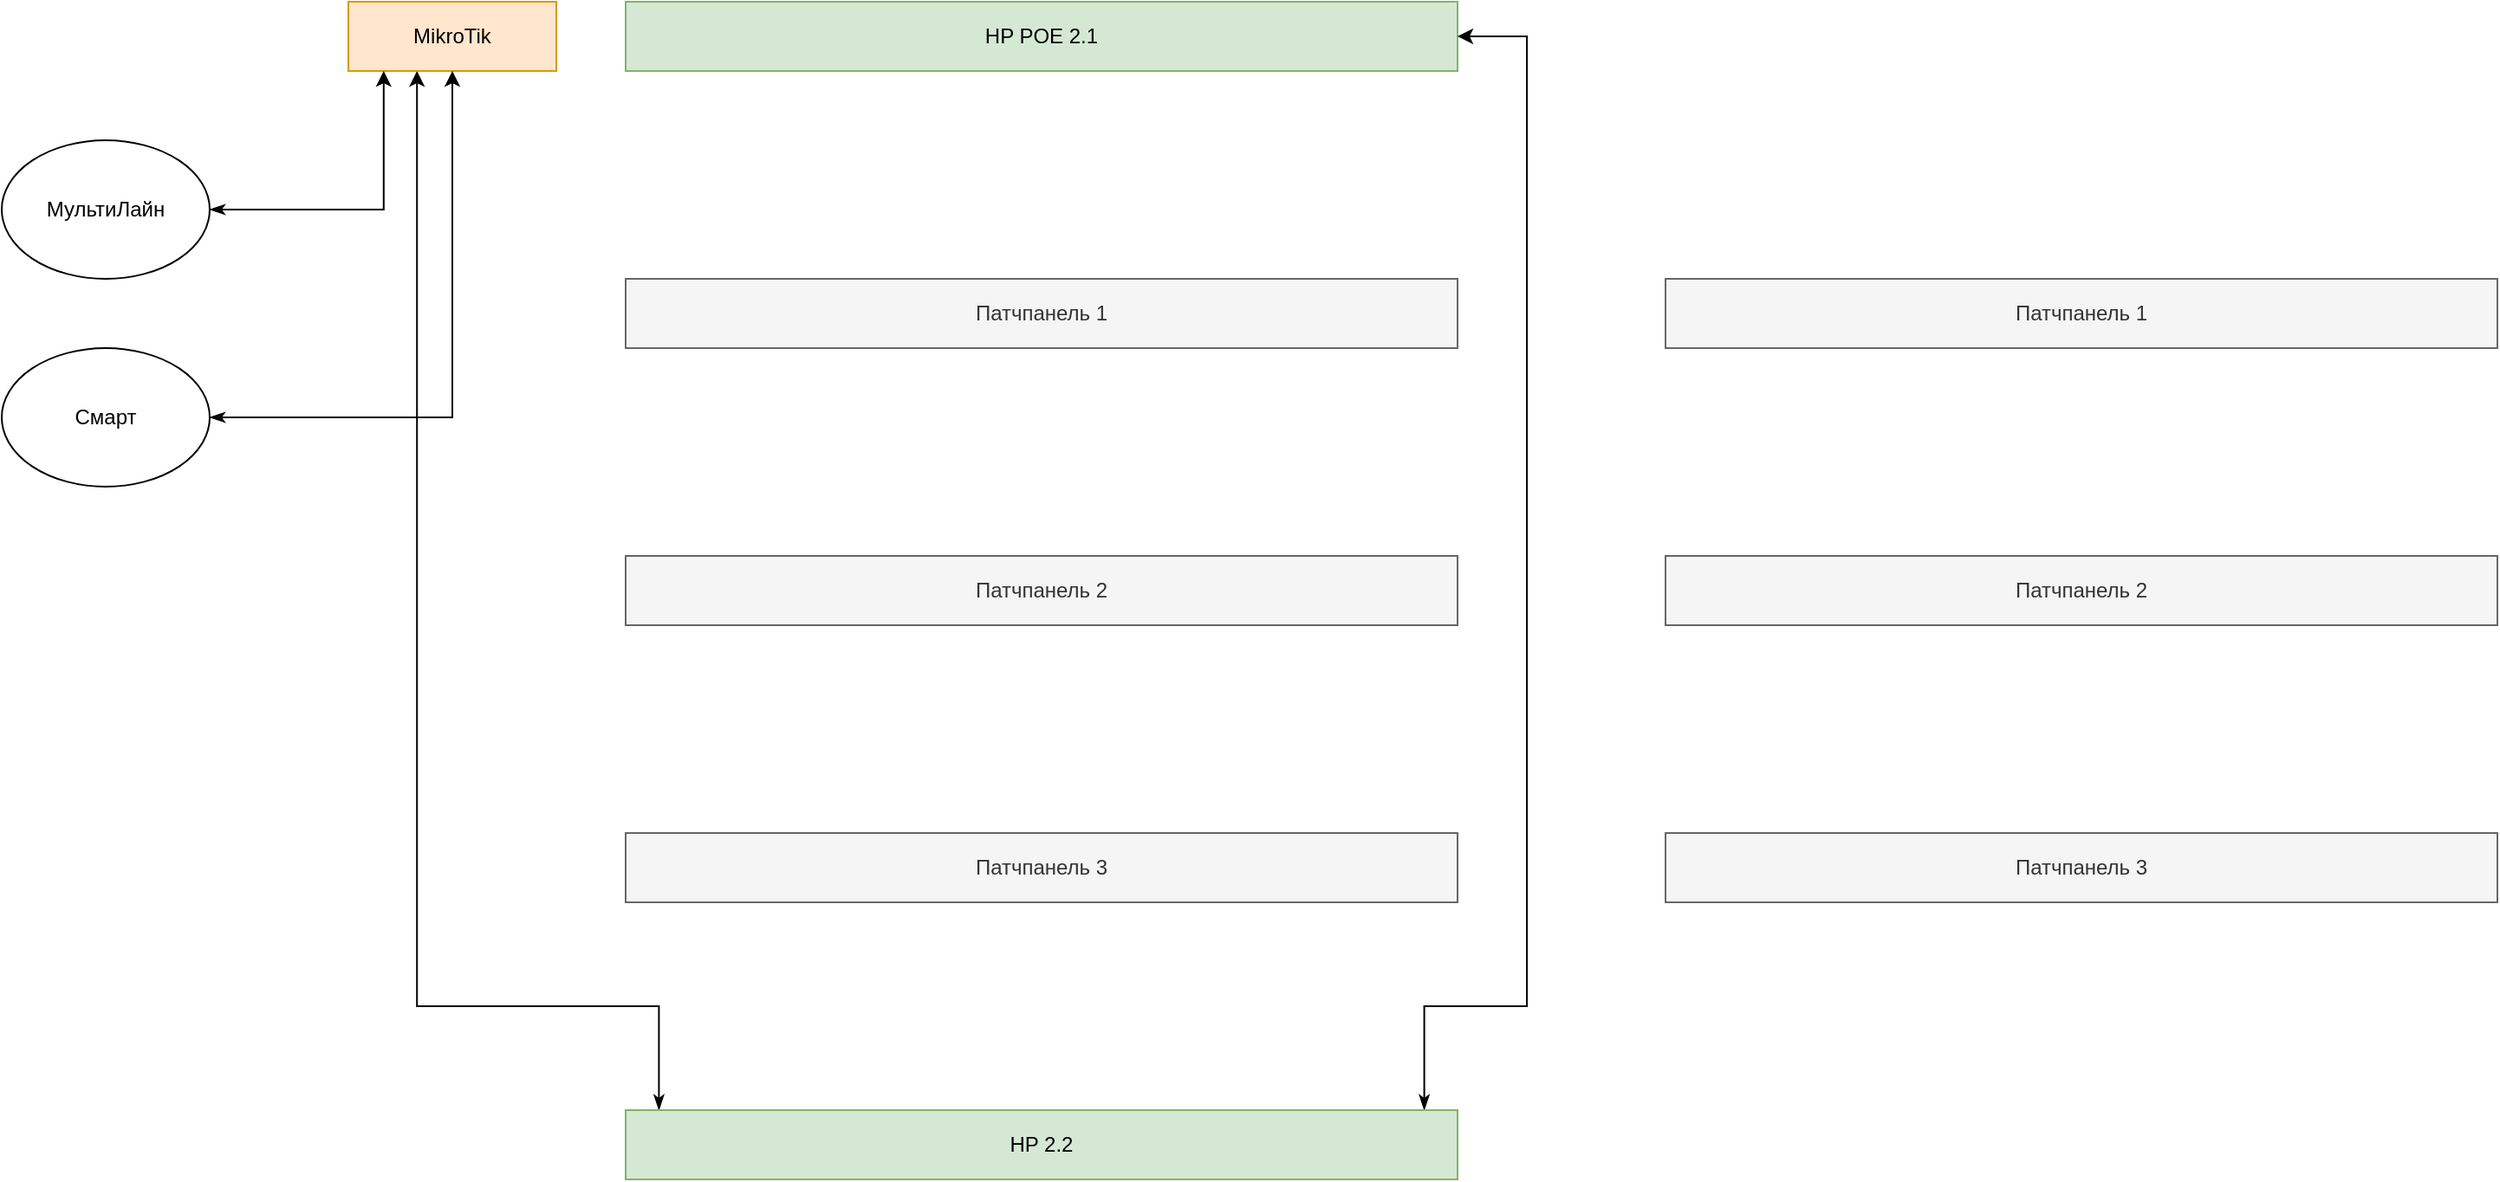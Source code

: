 <mxfile version="20.2.8" type="github">
  <diagram name="Page-1" id="c37626ed-c26b-45fb-9056-f9ebc6bb27b6">
    <mxGraphModel dx="2836" dy="900" grid="1" gridSize="10" guides="1" tooltips="1" connect="1" arrows="1" fold="1" page="1" pageScale="1" pageWidth="1100" pageHeight="850" background="none" math="0" shadow="0">
      <root>
        <mxCell id="0" />
        <mxCell id="1" parent="0" />
        <mxCell id="j8-OFiakiLlbEGH0sNci-2" value="HP POE 2.1" style="rounded=0;whiteSpace=wrap;html=1;points=[[0.08,0,0,0,0],[0.08,1,0,0,0],[0.15,0,0,0,0],[0.15,1,0,0,0],[0.23,0,0,0,0],[0.23,1,0,0,0],[0.31,0,0,0,0],[0.31,1,0,0,0],[0.38,0,0,0,0],[0.38,1,0,0,0],[0.46,0,0,0,0],[0.46,1,0,0,0],[0.54,0,0,0,0],[0.54,1,0,0,0],[0.62,0,0,0,0],[0.62,1,0,0,0],[0.69,0,0,0,0],[0.69,1,0,0,0],[0.77,0,0,0,0],[0.77,1,0,0,0],[0.85,0,0,0,0],[0.85,1,0,0,0],[0.92,0,0,0,0],[0.92,1,0,0,0],[1,0.5,0,0,0]];fillColor=#d5e8d4;strokeColor=#82b366;" vertex="1" parent="1">
          <mxGeometry x="40" y="80" width="480" height="40" as="geometry" />
        </mxCell>
        <mxCell id="j8-OFiakiLlbEGH0sNci-4" value="Патчпанель 1" style="rounded=0;whiteSpace=wrap;html=1;points=[[0.04,0,0,0,0],[0.04,1,0,0,0],[0.08,0,0,0,0],[0.08,1,0,0,0],[0.12,0,0,0,0],[0.12,1,0,0,0],[0.16,0,0,0,0],[0.16,1,0,0,0],[0.2,0,0,0,0],[0.2,1,0,0,0],[0.24,0,0,0,0],[0.24,1,0,0,0],[0.28,0,0,0,0],[0.28,1,0,0,0],[0.32,0,0,0,0],[0.32,1,0,0,0],[0.36,0,0,0,0],[0.36,1,0,0,0],[0.4,0,0,0,0],[0.4,1,0,0,0],[0.44,0,0,0,0],[0.44,1,0,0,0],[0.48,0,0,0,0],[0.48,1,0,0,0],[0.52,0,0,0,0],[0.52,1,0,0,0],[0.56,0,0,0,0],[0.56,1,0,0,0],[0.6,0,0,0,0],[0.6,1,0,0,0],[0.64,0,0,0,0],[0.64,1,0,0,0],[0.68,0,0,0,0],[0.68,1,0,0,0],[0.72,0,0,0,0],[0.72,1,0,0,0],[0.76,0,0,0,0],[0.76,1,0,0,0],[0.8,0,0,0,0],[0.8,1,0,0,0],[0.84,0,0,0,0],[0.84,1,0,0,0],[0.88,0,0,0,0],[0.88,1,0,0,0],[0.92,0,0,0,0],[0.92,1,0,0,0],[0.96,0,0,0,0],[0.96,1,0,0,0]];fillColor=#f5f5f5;fontColor=#333333;strokeColor=#666666;" vertex="1" parent="1">
          <mxGeometry x="40" y="240" width="480" height="40" as="geometry" />
        </mxCell>
        <mxCell id="j8-OFiakiLlbEGH0sNci-6" value="Патчпанель 2" style="rounded=0;whiteSpace=wrap;html=1;points=[[0.04,0,0,0,0],[0.04,1,0,0,0],[0.08,0,0,0,0],[0.08,1,0,0,0],[0.12,0,0,0,0],[0.12,1,0,0,0],[0.16,0,0,0,0],[0.16,1,0,0,0],[0.2,0,0,0,0],[0.2,1,0,0,0],[0.24,0,0,0,0],[0.24,1,0,0,0],[0.28,0,0,0,0],[0.28,1,0,0,0],[0.32,0,0,0,0],[0.32,1,0,0,0],[0.36,0,0,0,0],[0.36,1,0,0,0],[0.4,0,0,0,0],[0.4,1,0,0,0],[0.44,0,0,0,0],[0.44,1,0,0,0],[0.48,0,0,0,0],[0.48,1,0,0,0],[0.52,0,0,0,0],[0.52,1,0,0,0],[0.56,0,0,0,0],[0.56,1,0,0,0],[0.6,0,0,0,0],[0.6,1,0,0,0],[0.64,0,0,0,0],[0.64,1,0,0,0],[0.68,0,0,0,0],[0.68,1,0,0,0],[0.72,0,0,0,0],[0.72,1,0,0,0],[0.76,0,0,0,0],[0.76,1,0,0,0],[0.8,0,0,0,0],[0.8,1,0,0,0],[0.84,0,0,0,0],[0.84,1,0,0,0],[0.88,0,0,0,0],[0.88,1,0,0,0],[0.92,0,0,0,0],[0.92,1,0,0,0],[0.96,0,0,0,0],[0.96,1,0,0,0]];fillColor=#f5f5f5;fontColor=#333333;strokeColor=#666666;" vertex="1" parent="1">
          <mxGeometry x="40" y="400" width="480" height="40" as="geometry" />
        </mxCell>
        <mxCell id="j8-OFiakiLlbEGH0sNci-7" value="Патчпанель 3" style="rounded=0;whiteSpace=wrap;html=1;points=[[0.04,0,0,0,0],[0.04,1,0,0,0],[0.08,0,0,0,0],[0.08,1,0,0,0],[0.12,0,0,0,0],[0.12,1,0,0,0],[0.16,0,0,0,0],[0.16,1,0,0,0],[0.2,0,0,0,0],[0.2,1,0,0,0],[0.24,0,0,0,0],[0.24,1,0,0,0],[0.28,0,0,0,0],[0.28,1,0,0,0],[0.32,0,0,0,0],[0.32,1,0,0,0],[0.36,0,0,0,0],[0.36,1,0,0,0],[0.4,0,0,0,0],[0.4,1,0,0,0],[0.44,0,0,0,0],[0.44,1,0,0,0],[0.48,0,0,0,0],[0.48,1,0,0,0],[0.52,0,0,0,0],[0.52,1,0,0,0],[0.56,0,0,0,0],[0.56,1,0,0,0],[0.6,0,0,0,0],[0.6,1,0,0,0],[0.64,0,0,0,0],[0.64,1,0,0,0],[0.68,0,0,0,0],[0.68,1,0,0,0],[0.72,0,0,0,0],[0.72,1,0,0,0],[0.76,0,0,0,0],[0.76,1,0,0,0],[0.8,0,0,0,0],[0.8,1,0,0,0],[0.84,0,0,0,0],[0.84,1,0,0,0],[0.88,0,0,0,0],[0.88,1,0,0,0],[0.92,0,0,0,0],[0.92,1,0,0,0],[0.96,0,0,0,0],[0.96,1,0,0,0]];fillColor=#f5f5f5;fontColor=#333333;strokeColor=#666666;" vertex="1" parent="1">
          <mxGeometry x="40" y="560" width="480" height="40" as="geometry" />
        </mxCell>
        <mxCell id="j8-OFiakiLlbEGH0sNci-10" style="edgeStyle=orthogonalEdgeStyle;rounded=0;orthogonalLoop=1;jettySize=auto;html=1;exitX=0.04;exitY=0;exitDx=0;exitDy=0;exitPerimeter=0;entryX=0.33;entryY=1;entryDx=0;entryDy=0;entryPerimeter=0;startArrow=classicThin;startFill=1;" edge="1" parent="1" source="j8-OFiakiLlbEGH0sNci-8" target="j8-OFiakiLlbEGH0sNci-9">
          <mxGeometry relative="1" as="geometry">
            <Array as="points">
              <mxPoint x="59" y="660" />
              <mxPoint x="-80" y="660" />
            </Array>
          </mxGeometry>
        </mxCell>
        <mxCell id="j8-OFiakiLlbEGH0sNci-16" style="edgeStyle=orthogonalEdgeStyle;rounded=0;orthogonalLoop=1;jettySize=auto;html=1;exitX=0.96;exitY=0;exitDx=0;exitDy=0;exitPerimeter=0;startArrow=classicThin;startFill=1;entryX=1;entryY=0.5;entryDx=0;entryDy=0;entryPerimeter=0;" edge="1" parent="1" source="j8-OFiakiLlbEGH0sNci-8" target="j8-OFiakiLlbEGH0sNci-2">
          <mxGeometry relative="1" as="geometry">
            <mxPoint x="620" y="300" as="targetPoint" />
            <Array as="points">
              <mxPoint x="501" y="660" />
              <mxPoint x="560" y="660" />
              <mxPoint x="560" y="100" />
            </Array>
          </mxGeometry>
        </mxCell>
        <mxCell id="j8-OFiakiLlbEGH0sNci-8" value="HP 2.2" style="rounded=0;whiteSpace=wrap;html=1;points=[[0.04,0,0,0,0],[0.04,1,0,0,0],[0.08,0,0,0,0],[0.08,1,0,0,0],[0.12,0,0,0,0],[0.12,1,0,0,0],[0.16,0,0,0,0],[0.16,1,0,0,0],[0.2,0,0,0,0],[0.2,1,0,0,0],[0.24,0,0,0,0],[0.24,1,0,0,0],[0.28,0,0,0,0],[0.28,1,0,0,0],[0.32,0,0,0,0],[0.32,1,0,0,0],[0.36,0,0,0,0],[0.36,1,0,0,0],[0.4,0,0,0,0],[0.4,1,0,0,0],[0.44,0,0,0,0],[0.44,1,0,0,0],[0.48,0,0,0,0],[0.48,1,0,0,0],[0.52,0,0,0,0],[0.52,1,0,0,0],[0.56,0,0,0,0],[0.56,1,0,0,0],[0.6,0,0,0,0],[0.6,1,0,0,0],[0.64,0,0,0,0],[0.64,1,0,0,0],[0.68,0,0,0,0],[0.68,1,0,0,0],[0.72,0,0,0,0],[0.72,1,0,0,0],[0.76,0,0,0,0],[0.76,1,0,0,0],[0.8,0,0,0,0],[0.8,1,0,0,0],[0.84,0,0,0,0],[0.84,1,0,0,0],[0.88,0,0,0,0],[0.88,1,0,0,0],[0.92,0,0,0,0],[0.92,1,0,0,0],[0.96,0,0,0,0],[0.96,1,0,0,0]];fillColor=#d5e8d4;strokeColor=#82b366;" vertex="1" parent="1">
          <mxGeometry x="40" y="720" width="480" height="40" as="geometry" />
        </mxCell>
        <mxCell id="j8-OFiakiLlbEGH0sNci-9" value="MikroTik" style="rounded=0;whiteSpace=wrap;html=1;points=[[0.17,1,0,0,0],[0.33,1,0,0,0],[0.5,1,0,0,0],[0.67,1,0,0,0],[0.83,1,0,0,0]];fillColor=#ffe6cc;strokeColor=#d79b00;" vertex="1" parent="1">
          <mxGeometry x="-120" y="80" width="120" height="40" as="geometry" />
        </mxCell>
        <mxCell id="j8-OFiakiLlbEGH0sNci-14" style="edgeStyle=orthogonalEdgeStyle;rounded=0;orthogonalLoop=1;jettySize=auto;html=1;exitX=1;exitY=0.5;exitDx=0;exitDy=0;entryX=0.17;entryY=1;entryDx=0;entryDy=0;entryPerimeter=0;startArrow=classicThin;startFill=1;" edge="1" parent="1" source="j8-OFiakiLlbEGH0sNci-12" target="j8-OFiakiLlbEGH0sNci-9">
          <mxGeometry relative="1" as="geometry" />
        </mxCell>
        <mxCell id="j8-OFiakiLlbEGH0sNci-12" value="МультиЛайн" style="ellipse;whiteSpace=wrap;html=1;" vertex="1" parent="1">
          <mxGeometry x="-320" y="160" width="120" height="80" as="geometry" />
        </mxCell>
        <mxCell id="j8-OFiakiLlbEGH0sNci-15" style="edgeStyle=orthogonalEdgeStyle;rounded=0;orthogonalLoop=1;jettySize=auto;html=1;exitX=1;exitY=0.5;exitDx=0;exitDy=0;entryX=0.5;entryY=1;entryDx=0;entryDy=0;entryPerimeter=0;startArrow=classicThin;startFill=1;" edge="1" parent="1" source="j8-OFiakiLlbEGH0sNci-13" target="j8-OFiakiLlbEGH0sNci-9">
          <mxGeometry relative="1" as="geometry" />
        </mxCell>
        <mxCell id="j8-OFiakiLlbEGH0sNci-13" value="Смарт" style="ellipse;whiteSpace=wrap;html=1;" vertex="1" parent="1">
          <mxGeometry x="-320" y="280" width="120" height="80" as="geometry" />
        </mxCell>
        <mxCell id="j8-OFiakiLlbEGH0sNci-17" value="Патчпанель 1" style="rounded=0;whiteSpace=wrap;html=1;points=[[0.04,0,0,0,0],[0.04,1,0,0,0],[0.08,0,0,0,0],[0.08,1,0,0,0],[0.12,0,0,0,0],[0.12,1,0,0,0],[0.16,0,0,0,0],[0.16,1,0,0,0],[0.2,0,0,0,0],[0.2,1,0,0,0],[0.24,0,0,0,0],[0.24,1,0,0,0],[0.28,0,0,0,0],[0.28,1,0,0,0],[0.32,0,0,0,0],[0.32,1,0,0,0],[0.36,0,0,0,0],[0.36,1,0,0,0],[0.4,0,0,0,0],[0.4,1,0,0,0],[0.44,0,0,0,0],[0.44,1,0,0,0],[0.48,0,0,0,0],[0.48,1,0,0,0],[0.52,0,0,0,0],[0.52,1,0,0,0],[0.56,0,0,0,0],[0.56,1,0,0,0],[0.6,0,0,0,0],[0.6,1,0,0,0],[0.64,0,0,0,0],[0.64,1,0,0,0],[0.68,0,0,0,0],[0.68,1,0,0,0],[0.72,0,0,0,0],[0.72,1,0,0,0],[0.76,0,0,0,0],[0.76,1,0,0,0],[0.8,0,0,0,0],[0.8,1,0,0,0],[0.84,0,0,0,0],[0.84,1,0,0,0],[0.88,0,0,0,0],[0.88,1,0,0,0],[0.92,0,0,0,0],[0.92,1,0,0,0],[0.96,0,0,0,0],[0.96,1,0,0,0]];fillColor=#f5f5f5;fontColor=#333333;strokeColor=#666666;" vertex="1" parent="1">
          <mxGeometry x="640" y="240" width="480" height="40" as="geometry" />
        </mxCell>
        <mxCell id="j8-OFiakiLlbEGH0sNci-18" value="Патчпанель 2" style="rounded=0;whiteSpace=wrap;html=1;points=[[0.04,0,0,0,0],[0.04,1,0,0,0],[0.08,0,0,0,0],[0.08,1,0,0,0],[0.12,0,0,0,0],[0.12,1,0,0,0],[0.16,0,0,0,0],[0.16,1,0,0,0],[0.2,0,0,0,0],[0.2,1,0,0,0],[0.24,0,0,0,0],[0.24,1,0,0,0],[0.28,0,0,0,0],[0.28,1,0,0,0],[0.32,0,0,0,0],[0.32,1,0,0,0],[0.36,0,0,0,0],[0.36,1,0,0,0],[0.4,0,0,0,0],[0.4,1,0,0,0],[0.44,0,0,0,0],[0.44,1,0,0,0],[0.48,0,0,0,0],[0.48,1,0,0,0],[0.52,0,0,0,0],[0.52,1,0,0,0],[0.56,0,0,0,0],[0.56,1,0,0,0],[0.6,0,0,0,0],[0.6,1,0,0,0],[0.64,0,0,0,0],[0.64,1,0,0,0],[0.68,0,0,0,0],[0.68,1,0,0,0],[0.72,0,0,0,0],[0.72,1,0,0,0],[0.76,0,0,0,0],[0.76,1,0,0,0],[0.8,0,0,0,0],[0.8,1,0,0,0],[0.84,0,0,0,0],[0.84,1,0,0,0],[0.88,0,0,0,0],[0.88,1,0,0,0],[0.92,0,0,0,0],[0.92,1,0,0,0],[0.96,0,0,0,0],[0.96,1,0,0,0]];fillColor=#f5f5f5;fontColor=#333333;strokeColor=#666666;" vertex="1" parent="1">
          <mxGeometry x="640" y="400" width="480" height="40" as="geometry" />
        </mxCell>
        <mxCell id="j8-OFiakiLlbEGH0sNci-19" value="Патчпанель 3" style="rounded=0;whiteSpace=wrap;html=1;points=[[0.04,0,0,0,0],[0.04,1,0,0,0],[0.08,0,0,0,0],[0.08,1,0,0,0],[0.12,0,0,0,0],[0.12,1,0,0,0],[0.16,0,0,0,0],[0.16,1,0,0,0],[0.2,0,0,0,0],[0.2,1,0,0,0],[0.24,0,0,0,0],[0.24,1,0,0,0],[0.28,0,0,0,0],[0.28,1,0,0,0],[0.32,0,0,0,0],[0.32,1,0,0,0],[0.36,0,0,0,0],[0.36,1,0,0,0],[0.4,0,0,0,0],[0.4,1,0,0,0],[0.44,0,0,0,0],[0.44,1,0,0,0],[0.48,0,0,0,0],[0.48,1,0,0,0],[0.52,0,0,0,0],[0.52,1,0,0,0],[0.56,0,0,0,0],[0.56,1,0,0,0],[0.6,0,0,0,0],[0.6,1,0,0,0],[0.64,0,0,0,0],[0.64,1,0,0,0],[0.68,0,0,0,0],[0.68,1,0,0,0],[0.72,0,0,0,0],[0.72,1,0,0,0],[0.76,0,0,0,0],[0.76,1,0,0,0],[0.8,0,0,0,0],[0.8,1,0,0,0],[0.84,0,0,0,0],[0.84,1,0,0,0],[0.88,0,0,0,0],[0.88,1,0,0,0],[0.92,0,0,0,0],[0.92,1,0,0,0],[0.96,0,0,0,0],[0.96,1,0,0,0]];fillColor=#f5f5f5;fontColor=#333333;strokeColor=#666666;" vertex="1" parent="1">
          <mxGeometry x="640" y="560" width="480" height="40" as="geometry" />
        </mxCell>
      </root>
    </mxGraphModel>
  </diagram>
</mxfile>

